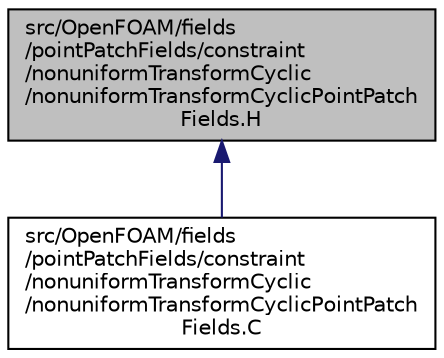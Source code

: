 digraph "src/OpenFOAM/fields/pointPatchFields/constraint/nonuniformTransformCyclic/nonuniformTransformCyclicPointPatchFields.H"
{
  bgcolor="transparent";
  edge [fontname="Helvetica",fontsize="10",labelfontname="Helvetica",labelfontsize="10"];
  node [fontname="Helvetica",fontsize="10",shape=record];
  Node1 [label="src/OpenFOAM/fields\l/pointPatchFields/constraint\l/nonuniformTransformCyclic\l/nonuniformTransformCyclicPointPatch\lFields.H",height=0.2,width=0.4,color="black", fillcolor="grey75", style="filled", fontcolor="black"];
  Node1 -> Node2 [dir="back",color="midnightblue",fontsize="10",style="solid",fontname="Helvetica"];
  Node2 [label="src/OpenFOAM/fields\l/pointPatchFields/constraint\l/nonuniformTransformCyclic\l/nonuniformTransformCyclicPointPatch\lFields.C",height=0.2,width=0.4,color="black",URL="$a08413.html"];
}
